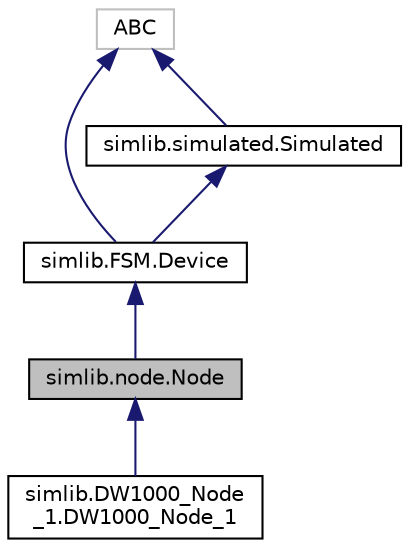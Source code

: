 digraph "simlib.node.Node"
{
  edge [fontname="Helvetica",fontsize="10",labelfontname="Helvetica",labelfontsize="10"];
  node [fontname="Helvetica",fontsize="10",shape=record];
  Node0 [label="simlib.node.Node",height=0.2,width=0.4,color="black", fillcolor="grey75", style="filled", fontcolor="black"];
  Node1 -> Node0 [dir="back",color="midnightblue",fontsize="10",style="solid",fontname="Helvetica"];
  Node1 [label="simlib.FSM.Device",height=0.2,width=0.4,color="black", fillcolor="white", style="filled",URL="$classsimlib_1_1_f_s_m_1_1_device.html"];
  Node2 -> Node1 [dir="back",color="midnightblue",fontsize="10",style="solid",fontname="Helvetica"];
  Node2 [label="simlib.simulated.Simulated",height=0.2,width=0.4,color="black", fillcolor="white", style="filled",URL="$classsimlib_1_1simulated_1_1_simulated.html",tooltip="Classes ##. "];
  Node3 -> Node2 [dir="back",color="midnightblue",fontsize="10",style="solid",fontname="Helvetica"];
  Node3 [label="ABC",height=0.2,width=0.4,color="grey75", fillcolor="white", style="filled"];
  Node3 -> Node1 [dir="back",color="midnightblue",fontsize="10",style="solid",fontname="Helvetica"];
  Node0 -> Node4 [dir="back",color="midnightblue",fontsize="10",style="solid",fontname="Helvetica"];
  Node4 [label="simlib.DW1000_Node\l_1.DW1000_Node_1",height=0.2,width=0.4,color="black", fillcolor="white", style="filled",URL="$classsimlib_1_1_d_w1000___node__1_1_1_d_w1000___node__1.html"];
}
